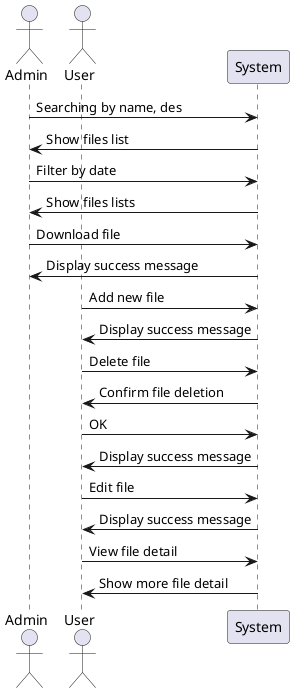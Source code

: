 @startuml
actor Admin as A
actor User as U

A -> System: Searching by name, des
System -> A: Show files list
A -> System: Filter by date
System -> A: Show files lists
A -> System: Download file
System -> A: Display success message


U -> System: Add new file
System -> U: Display success message
U -> System: Delete file
System -> U: Confirm file deletion
U -> System: OK
System -> U: Display success message
U -> System: Edit file
System -> U: Display success message
U -> System: View file detail
System -> U: Show more file detail


@enduml
